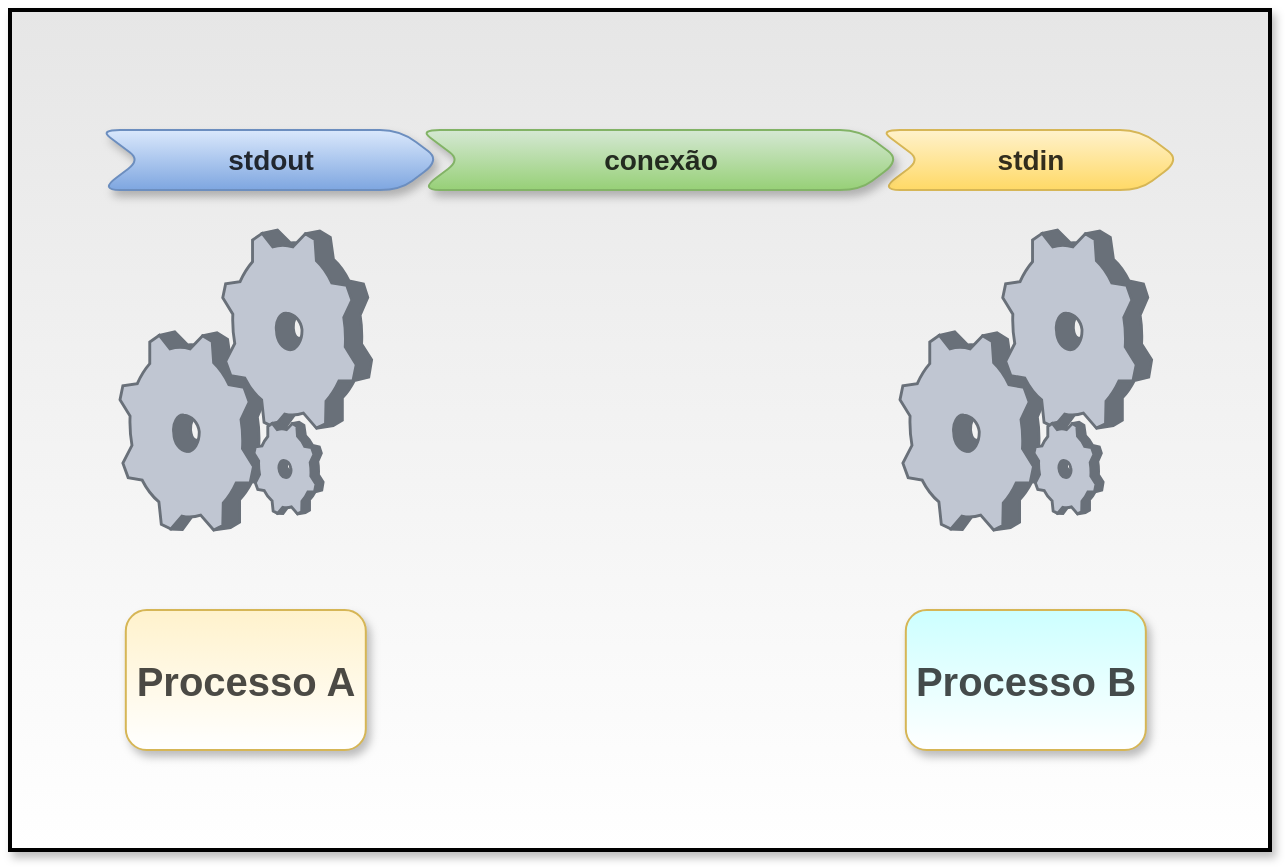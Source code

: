 <mxfile version="14.3.0" type="device" pages="3"><diagram id="Uj0J44JheaxeOy-3_Ov5" name="pipe_representation"><mxGraphModel dx="1422" dy="752" grid="1" gridSize="10" guides="1" tooltips="1" connect="1" arrows="1" fold="1" page="1" pageScale="1" pageWidth="1100" pageHeight="850" math="0" shadow="0"><root><mxCell id="0"/><mxCell id="1" parent="0"/><mxCell id="XmR5lGBb8uZXo4ps8Heh-19" value="" style="rounded=0;whiteSpace=wrap;html=1;absoluteArcSize=1;arcSize=14;strokeWidth=2;shadow=1;glass=0;labelBackgroundColor=none;sketch=0;gradientColor=#ffffff;fontSize=14;fillColor=#E6E6E6;" vertex="1" parent="1"><mxGeometry x="235" y="200" width="630" height="420" as="geometry"/></mxCell><mxCell id="XmR5lGBb8uZXo4ps8Heh-2" value="" style="shape=image;html=1;verticalAlign=top;verticalLabelPosition=bottom;labelBackgroundColor=#ffffff;imageAspect=0;aspect=fixed;image=https://cdn1.iconfinder.com/data/icons/nuvola2/128x128/filesystems/pipe.png;direction=south;rotation=315;" vertex="1" parent="1"><mxGeometry x="456" y="296" width="188" height="188" as="geometry"/></mxCell><mxCell id="XmR5lGBb8uZXo4ps8Heh-3" value="" style="verticalLabelPosition=bottom;aspect=fixed;html=1;verticalAlign=top;strokeColor=none;align=center;outlineConnect=0;shape=mxgraph.citrix.process;" vertex="1" parent="1"><mxGeometry x="290" y="310" width="125.81" height="150" as="geometry"/></mxCell><mxCell id="XmR5lGBb8uZXo4ps8Heh-8" value="" style="verticalLabelPosition=bottom;aspect=fixed;html=1;verticalAlign=top;strokeColor=none;align=center;outlineConnect=0;shape=mxgraph.citrix.process;" vertex="1" parent="1"><mxGeometry x="680" y="310" width="125.81" height="150" as="geometry"/></mxCell><mxCell id="XmR5lGBb8uZXo4ps8Heh-14" value="stdout" style="shape=step;perimeter=stepPerimeter;fixedSize=1;points=[];gradientColor=#7ea6e0;fillColor=#dae8fc;strokeColor=#6c8ebf;shadow=1;rounded=1;fontSize=14;fontStyle=1;labelBackgroundColor=none;html=1;textOpacity=80;" vertex="1" parent="1"><mxGeometry x="280" y="260" width="170" height="30" as="geometry"/></mxCell><mxCell id="XmR5lGBb8uZXo4ps8Heh-16" value="stdin" style="shape=step;perimeter=stepPerimeter;fixedSize=1;points=[];gradientColor=#ffd966;fillColor=#fff2cc;strokeColor=#d6b656;rounded=1;fontSize=14;fontStyle=1;labelBackgroundColor=none;html=1;textOpacity=80;" vertex="1" parent="1"><mxGeometry x="670" y="260" width="150" height="30" as="geometry"/></mxCell><mxCell id="XmR5lGBb8uZXo4ps8Heh-15" value="conexão" style="shape=step;perimeter=stepPerimeter;fixedSize=1;points=[];gradientColor=#97d077;fillColor=#d5e8d4;strokeColor=#82b366;rounded=1;shadow=1;fontSize=14;fontStyle=1;labelBackgroundColor=none;html=1;textOpacity=80;" vertex="1" parent="1"><mxGeometry x="440" y="260" width="240" height="30" as="geometry"/></mxCell><mxCell id="XmR5lGBb8uZXo4ps8Heh-17" value="Processo A" style="text;html=1;strokeColor=#d6b656;fillColor=#fff2cc;align=center;verticalAlign=middle;whiteSpace=wrap;rounded=1;fontFamily=Helvetica;gradientColor=#ffffff;fontSize=20;fontStyle=1;gradientDirection=south;shadow=1;glass=0;sketch=0;textOpacity=70;labelBorderColor=none;labelBackgroundColor=none;" vertex="1" parent="1"><mxGeometry x="292.9" y="500" width="120" height="70" as="geometry"/></mxCell><mxCell id="XmR5lGBb8uZXo4ps8Heh-18" value="Processo B" style="text;html=1;strokeColor=#d6b656;align=center;verticalAlign=middle;whiteSpace=wrap;rounded=1;fontFamily=Helvetica;gradientColor=#ffffff;fontSize=20;fontStyle=1;gradientDirection=south;shadow=1;glass=0;sketch=0;textOpacity=70;labelBorderColor=none;labelBackgroundColor=none;fillColor=#CCFFFF;" vertex="1" parent="1"><mxGeometry x="682.91" y="500" width="120" height="70" as="geometry"/></mxCell></root></mxGraphModel></diagram><diagram id="CF2CB3stmtvU7sbH_TP5" name="apos_fork"><mxGraphModel dx="1422" dy="752" grid="1" gridSize="10" guides="1" tooltips="1" connect="1" arrows="1" fold="1" page="1" pageScale="1" pageWidth="1100" pageHeight="850" math="0" shadow="0"><root><mxCell id="oEDj2dEsRJO2mmNynawf-0"/><mxCell id="oEDj2dEsRJO2mmNynawf-1" parent="oEDj2dEsRJO2mmNynawf-0"/><mxCell id="oEDj2dEsRJO2mmNynawf-15" value="" style="rounded=0;whiteSpace=wrap;html=1;shadow=1;glass=0;labelBackgroundColor=none;sketch=0;fillColor=#E6E6E6;gradientColor=#ffffff;fontSize=14;" vertex="1" parent="oEDj2dEsRJO2mmNynawf-1"><mxGeometry x="287.5" y="220" width="535" height="370" as="geometry"/></mxCell><mxCell id="oEDj2dEsRJO2mmNynawf-11" style="edgeStyle=orthogonalEdgeStyle;curved=1;rounded=0;orthogonalLoop=1;jettySize=auto;html=1;exitX=0;exitY=0.5;exitDx=0;exitDy=0;exitPerimeter=0;entryX=1;entryY=0.5;entryDx=0;entryDy=0;fontSize=14;" edge="1" parent="oEDj2dEsRJO2mmNynawf-1" source="oEDj2dEsRJO2mmNynawf-2" target="oEDj2dEsRJO2mmNynawf-5"><mxGeometry relative="1" as="geometry"><Array as="points"><mxPoint x="760" y="400"/><mxPoint x="760" y="280"/></Array></mxGeometry></mxCell><mxCell id="oEDj2dEsRJO2mmNynawf-13" style="edgeStyle=orthogonalEdgeStyle;curved=1;rounded=0;orthogonalLoop=1;jettySize=auto;html=1;exitX=0;exitY=0.5;exitDx=0;exitDy=0;exitPerimeter=0;entryX=1;entryY=0.5;entryDx=0;entryDy=0;fontSize=14;" edge="1" parent="oEDj2dEsRJO2mmNynawf-1" source="oEDj2dEsRJO2mmNynawf-2" target="oEDj2dEsRJO2mmNynawf-6"><mxGeometry relative="1" as="geometry"><Array as="points"><mxPoint x="760" y="400"/><mxPoint x="760" y="530"/></Array></mxGeometry></mxCell><mxCell id="oEDj2dEsRJO2mmNynawf-2" value="Pipe" style="strokeWidth=2;html=1;shape=mxgraph.flowchart.direct_data;whiteSpace=wrap;rounded=0;shadow=1;glass=0;labelBackgroundColor=none;sketch=0;fillColor=#f5f5f5;gradientColor=#b3b3b3;fontSize=14;direction=west;strokeColor=#666666;fontStyle=1" vertex="1" parent="oEDj2dEsRJO2mmNynawf-1"><mxGeometry x="440" y="380" width="230" height="40" as="geometry"/></mxCell><mxCell id="oEDj2dEsRJO2mmNynawf-9" style="edgeStyle=orthogonalEdgeStyle;rounded=0;orthogonalLoop=1;jettySize=auto;html=1;exitX=0;exitY=0.5;exitDx=0;exitDy=0;entryX=1;entryY=0.5;entryDx=0;entryDy=0;entryPerimeter=0;fontSize=14;curved=1;" edge="1" parent="oEDj2dEsRJO2mmNynawf-1" source="oEDj2dEsRJO2mmNynawf-5" target="oEDj2dEsRJO2mmNynawf-2"><mxGeometry relative="1" as="geometry"><Array as="points"><mxPoint x="380" y="280"/><mxPoint x="380" y="400"/></Array></mxGeometry></mxCell><mxCell id="oEDj2dEsRJO2mmNynawf-5" value="Processo A" style="label;whiteSpace=wrap;html=1;image=img/clipart/Gear_128x128.png;rounded=1;shadow=1;glass=0;labelBackgroundColor=none;sketch=0;fillColor=#f5f5f5;gradientColor=#b3b3b3;fontSize=14;strokeColor=#666666;" vertex="1" parent="oEDj2dEsRJO2mmNynawf-1"><mxGeometry x="485" y="250" width="140" height="60" as="geometry"/></mxCell><mxCell id="oEDj2dEsRJO2mmNynawf-12" style="edgeStyle=orthogonalEdgeStyle;curved=1;rounded=0;orthogonalLoop=1;jettySize=auto;html=1;exitX=0;exitY=0.5;exitDx=0;exitDy=0;entryX=1;entryY=0.5;entryDx=0;entryDy=0;entryPerimeter=0;fontSize=14;" edge="1" parent="oEDj2dEsRJO2mmNynawf-1" source="oEDj2dEsRJO2mmNynawf-6" target="oEDj2dEsRJO2mmNynawf-2"><mxGeometry relative="1" as="geometry"><Array as="points"><mxPoint x="370" y="530"/><mxPoint x="370" y="400"/></Array></mxGeometry></mxCell><mxCell id="oEDj2dEsRJO2mmNynawf-6" value="Processo B" style="label;whiteSpace=wrap;html=1;image=img/clipart/Gear_128x128.png;rounded=1;shadow=1;glass=0;labelBackgroundColor=none;sketch=0;fillColor=#f5f5f5;gradientColor=#b3b3b3;fontSize=14;strokeColor=#666666;" vertex="1" parent="oEDj2dEsRJO2mmNynawf-1"><mxGeometry x="500" y="500" width="140" height="60" as="geometry"/></mxCell><mxCell id="oEDj2dEsRJO2mmNynawf-16" value="stdout" style="text;html=1;strokeColor=none;fillColor=none;align=center;verticalAlign=middle;whiteSpace=wrap;rounded=0;shadow=1;glass=0;labelBackgroundColor=none;sketch=0;fontSize=14;fontStyle=1" vertex="1" parent="oEDj2dEsRJO2mmNynawf-1"><mxGeometry x="400" y="260" width="110" height="20" as="geometry"/></mxCell><mxCell id="oEDj2dEsRJO2mmNynawf-17" value="stdout" style="text;html=1;strokeColor=none;fillColor=none;align=center;verticalAlign=middle;whiteSpace=wrap;rounded=0;shadow=1;glass=0;labelBackgroundColor=none;sketch=0;fontSize=14;fontStyle=1" vertex="1" parent="oEDj2dEsRJO2mmNynawf-1"><mxGeometry x="410" y="530" width="110" height="20" as="geometry"/></mxCell><mxCell id="oEDj2dEsRJO2mmNynawf-18" value="stdin" style="text;html=1;strokeColor=none;fillColor=none;align=center;verticalAlign=middle;whiteSpace=wrap;rounded=0;shadow=1;glass=0;labelBackgroundColor=none;sketch=0;fontSize=14;fontStyle=1" vertex="1" parent="oEDj2dEsRJO2mmNynawf-1"><mxGeometry x="625" y="530" width="110" height="20" as="geometry"/></mxCell><mxCell id="oEDj2dEsRJO2mmNynawf-19" value="stdin" style="text;html=1;strokeColor=none;fillColor=none;align=center;verticalAlign=middle;whiteSpace=wrap;rounded=0;shadow=1;glass=0;labelBackgroundColor=none;sketch=0;fontSize=14;fontStyle=1" vertex="1" parent="oEDj2dEsRJO2mmNynawf-1"><mxGeometry x="600" y="260" width="110" height="20" as="geometry"/></mxCell></root></mxGraphModel></diagram><diagram name="close_descriptors" id="oOOxvR1cg_526RIa0vgS"><mxGraphModel dx="1422" dy="752" grid="1" gridSize="10" guides="1" tooltips="1" connect="1" arrows="1" fold="1" page="1" pageScale="1" pageWidth="1100" pageHeight="850" math="0" shadow="0"><root><mxCell id="KoSRq3UoOW44wTKvlAQ8-0"/><mxCell id="KoSRq3UoOW44wTKvlAQ8-1" parent="KoSRq3UoOW44wTKvlAQ8-0"/><mxCell id="KoSRq3UoOW44wTKvlAQ8-2" value="" style="rounded=0;whiteSpace=wrap;html=1;shadow=1;glass=0;labelBackgroundColor=none;sketch=0;fillColor=#E6E6E6;gradientColor=#ffffff;fontSize=14;" vertex="1" parent="KoSRq3UoOW44wTKvlAQ8-1"><mxGeometry x="287.5" y="220" width="535" height="370" as="geometry"/></mxCell><mxCell id="KoSRq3UoOW44wTKvlAQ8-4" style="edgeStyle=orthogonalEdgeStyle;curved=1;rounded=0;orthogonalLoop=1;jettySize=auto;html=1;exitX=0;exitY=0.5;exitDx=0;exitDy=0;exitPerimeter=0;entryX=1;entryY=0.5;entryDx=0;entryDy=0;fontSize=14;" edge="1" parent="KoSRq3UoOW44wTKvlAQ8-1" source="KoSRq3UoOW44wTKvlAQ8-5" target="KoSRq3UoOW44wTKvlAQ8-9"><mxGeometry relative="1" as="geometry"><Array as="points"><mxPoint x="760" y="400"/><mxPoint x="760" y="530"/></Array></mxGeometry></mxCell><mxCell id="KoSRq3UoOW44wTKvlAQ8-5" value="Pipe" style="strokeWidth=2;html=1;shape=mxgraph.flowchart.direct_data;whiteSpace=wrap;rounded=0;shadow=1;glass=0;labelBackgroundColor=none;sketch=0;fillColor=#f5f5f5;gradientColor=#b3b3b3;fontSize=14;direction=west;strokeColor=#666666;fontStyle=1" vertex="1" parent="KoSRq3UoOW44wTKvlAQ8-1"><mxGeometry x="440" y="380" width="230" height="40" as="geometry"/></mxCell><mxCell id="KoSRq3UoOW44wTKvlAQ8-6" style="edgeStyle=orthogonalEdgeStyle;rounded=0;orthogonalLoop=1;jettySize=auto;html=1;exitX=0;exitY=0.5;exitDx=0;exitDy=0;fontSize=14;curved=1;" edge="1" parent="KoSRq3UoOW44wTKvlAQ8-1" source="KoSRq3UoOW44wTKvlAQ8-7" target="KoSRq3UoOW44wTKvlAQ8-5"><mxGeometry relative="1" as="geometry"><Array as="points"><mxPoint x="380" y="280"/><mxPoint x="380" y="400"/></Array></mxGeometry></mxCell><mxCell id="KoSRq3UoOW44wTKvlAQ8-7" value="Processo A" style="label;whiteSpace=wrap;html=1;image=img/clipart/Gear_128x128.png;rounded=1;shadow=1;glass=0;labelBackgroundColor=none;sketch=0;fillColor=#f5f5f5;gradientColor=#b3b3b3;fontSize=14;strokeColor=#666666;" vertex="1" parent="KoSRq3UoOW44wTKvlAQ8-1"><mxGeometry x="485" y="250" width="140" height="60" as="geometry"/></mxCell><mxCell id="KoSRq3UoOW44wTKvlAQ8-9" value="Processo B" style="label;whiteSpace=wrap;html=1;image=img/clipart/Gear_128x128.png;rounded=1;shadow=1;glass=0;labelBackgroundColor=none;sketch=0;fillColor=#f5f5f5;gradientColor=#b3b3b3;fontSize=14;strokeColor=#666666;" vertex="1" parent="KoSRq3UoOW44wTKvlAQ8-1"><mxGeometry x="500" y="500" width="140" height="60" as="geometry"/></mxCell><mxCell id="KoSRq3UoOW44wTKvlAQ8-10" value="stdout" style="text;html=1;strokeColor=none;fillColor=none;align=center;verticalAlign=middle;whiteSpace=wrap;rounded=0;shadow=1;glass=0;labelBackgroundColor=none;sketch=0;fontSize=14;fontStyle=1" vertex="1" parent="KoSRq3UoOW44wTKvlAQ8-1"><mxGeometry x="400" y="260" width="110" height="20" as="geometry"/></mxCell><mxCell id="KoSRq3UoOW44wTKvlAQ8-12" value="stdin" style="text;html=1;strokeColor=none;fillColor=none;align=center;verticalAlign=middle;whiteSpace=wrap;rounded=0;shadow=1;glass=0;labelBackgroundColor=none;sketch=0;fontSize=14;fontStyle=1" vertex="1" parent="KoSRq3UoOW44wTKvlAQ8-1"><mxGeometry x="625" y="530" width="110" height="20" as="geometry"/></mxCell></root></mxGraphModel></diagram></mxfile>